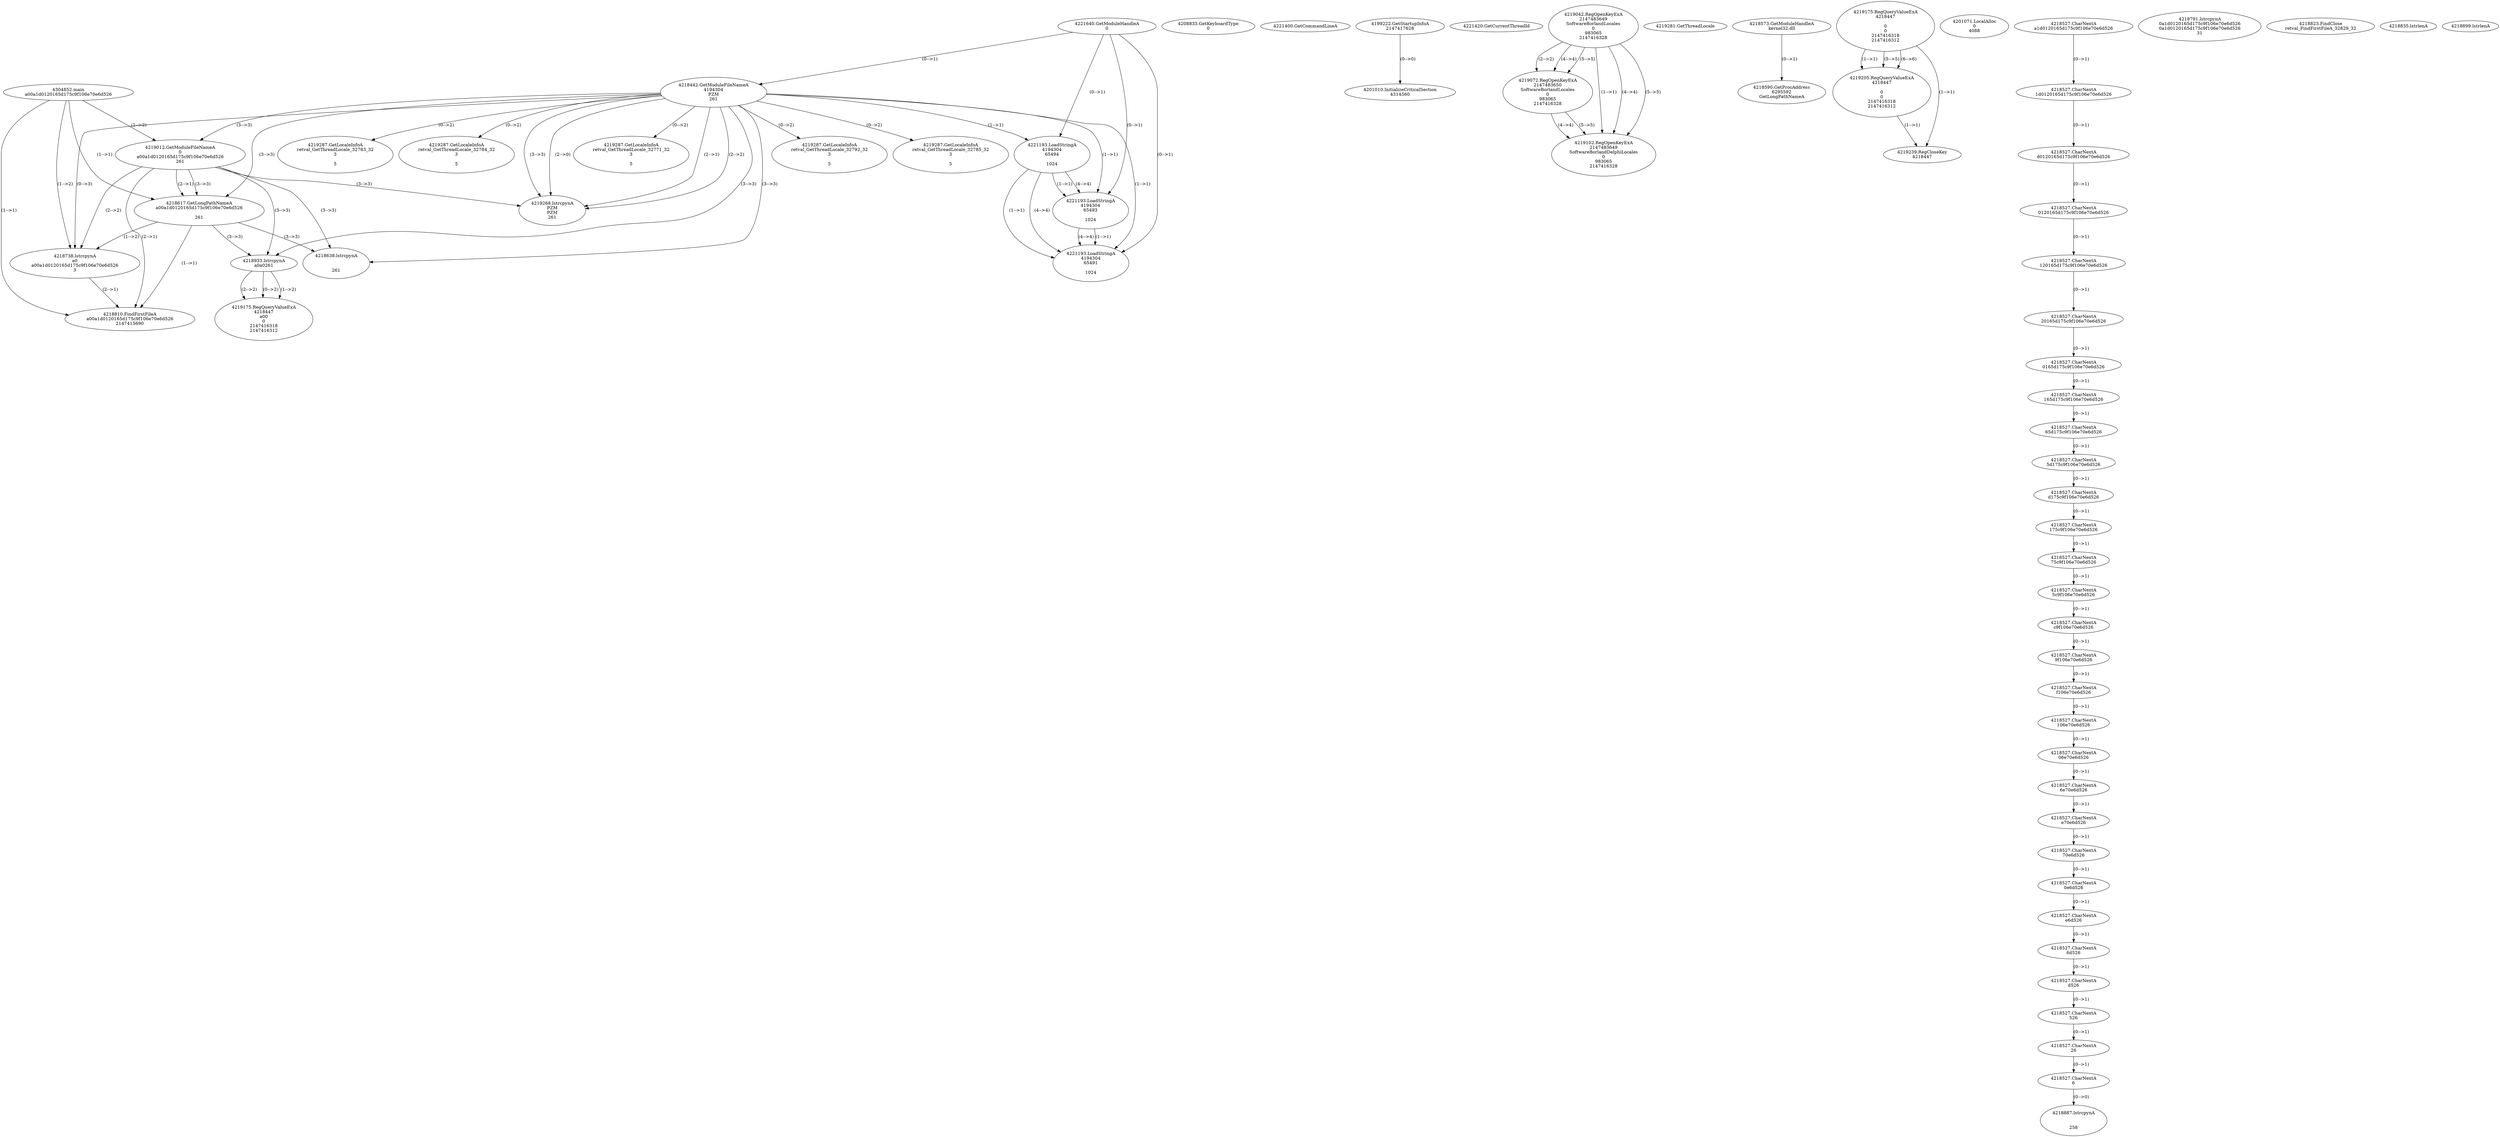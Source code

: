 // Global SCDG with merge call
digraph {
	0 [label="4304852.main
a00a1d0120165d175c9f106e70e6d526"]
	1 [label="4221640.GetModuleHandleA
0"]
	2 [label="4208833.GetKeyboardType
0"]
	3 [label="4221400.GetCommandLineA
"]
	4 [label="4199222.GetStartupInfoA
2147417628"]
	5 [label="4221420.GetCurrentThreadId
"]
	6 [label="4218442.GetModuleFileNameA
4194304
PZM
261"]
	1 -> 6 [label="(0-->1)"]
	7 [label="4219012.GetModuleFileNameA
0
a00a1d0120165d175c9f106e70e6d526
261"]
	0 -> 7 [label="(1-->2)"]
	6 -> 7 [label="(3-->3)"]
	8 [label="4219042.RegOpenKeyExA
2147483649
Software\Borland\Locales
0
983065
2147416328"]
	9 [label="4219072.RegOpenKeyExA
2147483650
Software\Borland\Locales
0
983065
2147416328"]
	8 -> 9 [label="(2-->2)"]
	8 -> 9 [label="(4-->4)"]
	8 -> 9 [label="(5-->5)"]
	10 [label="4219102.RegOpenKeyExA
2147483649
Software\Borland\Delphi\Locales
0
983065
2147416328"]
	8 -> 10 [label="(1-->1)"]
	8 -> 10 [label="(4-->4)"]
	9 -> 10 [label="(4-->4)"]
	8 -> 10 [label="(5-->5)"]
	9 -> 10 [label="(5-->5)"]
	11 [label="4219268.lstrcpynA
PZM
PZM
261"]
	6 -> 11 [label="(2-->1)"]
	6 -> 11 [label="(2-->2)"]
	6 -> 11 [label="(3-->3)"]
	7 -> 11 [label="(3-->3)"]
	6 -> 11 [label="(2-->0)"]
	12 [label="4219281.GetThreadLocale
"]
	13 [label="4219287.GetLocaleInfoA
retval_GetThreadLocale_32771_32
3

5"]
	6 -> 13 [label="(0-->2)"]
	14 [label="4221193.LoadStringA
4194304
65494

1024"]
	1 -> 14 [label="(0-->1)"]
	6 -> 14 [label="(1-->1)"]
	15 [label="4218573.GetModuleHandleA
kernel32.dll"]
	16 [label="4218590.GetProcAddress
6295592
GetLongPathNameA"]
	15 -> 16 [label="(0-->1)"]
	17 [label="4218617.GetLongPathNameA
a00a1d0120165d175c9f106e70e6d526

261"]
	0 -> 17 [label="(1-->1)"]
	7 -> 17 [label="(2-->1)"]
	6 -> 17 [label="(3-->3)"]
	7 -> 17 [label="(3-->3)"]
	18 [label="4218638.lstrcpynA


261"]
	6 -> 18 [label="(3-->3)"]
	7 -> 18 [label="(3-->3)"]
	17 -> 18 [label="(3-->3)"]
	19 [label="4219175.RegQueryValueExA
4218447

0
0
2147416318
2147416312"]
	20 [label="4219205.RegQueryValueExA
4218447

0
0
2147416318
2147416312"]
	19 -> 20 [label="(1-->1)"]
	19 -> 20 [label="(5-->5)"]
	19 -> 20 [label="(6-->6)"]
	21 [label="4219239.RegCloseKey
4218447"]
	19 -> 21 [label="(1-->1)"]
	20 -> 21 [label="(1-->1)"]
	22 [label="4219287.GetLocaleInfoA
retval_GetThreadLocale_32792_32
3

5"]
	6 -> 22 [label="(0-->2)"]
	23 [label="4221193.LoadStringA
4194304
65493

1024"]
	1 -> 23 [label="(0-->1)"]
	6 -> 23 [label="(1-->1)"]
	14 -> 23 [label="(1-->1)"]
	14 -> 23 [label="(4-->4)"]
	24 [label="4201010.InitializeCriticalSection
4314560"]
	4 -> 24 [label="(0-->0)"]
	25 [label="4201071.LocalAlloc
0
4088"]
	26 [label="4219287.GetLocaleInfoA
retval_GetThreadLocale_32785_32
3

5"]
	6 -> 26 [label="(0-->2)"]
	27 [label="4221193.LoadStringA
4194304
65491

1024"]
	1 -> 27 [label="(0-->1)"]
	6 -> 27 [label="(1-->1)"]
	14 -> 27 [label="(1-->1)"]
	23 -> 27 [label="(1-->1)"]
	14 -> 27 [label="(4-->4)"]
	23 -> 27 [label="(4-->4)"]
	28 [label="4218738.lstrcpynA
a0
a00a1d0120165d175c9f106e70e6d526
3"]
	0 -> 28 [label="(1-->2)"]
	7 -> 28 [label="(2-->2)"]
	17 -> 28 [label="(1-->2)"]
	6 -> 28 [label="(0-->3)"]
	29 [label="4218527.CharNextA
a1d0120165d175c9f106e70e6d526"]
	30 [label="4218527.CharNextA
1d0120165d175c9f106e70e6d526"]
	29 -> 30 [label="(0-->1)"]
	31 [label="4218527.CharNextA
d0120165d175c9f106e70e6d526"]
	30 -> 31 [label="(0-->1)"]
	32 [label="4218527.CharNextA
0120165d175c9f106e70e6d526"]
	31 -> 32 [label="(0-->1)"]
	33 [label="4218527.CharNextA
120165d175c9f106e70e6d526"]
	32 -> 33 [label="(0-->1)"]
	34 [label="4218527.CharNextA
20165d175c9f106e70e6d526"]
	33 -> 34 [label="(0-->1)"]
	35 [label="4218527.CharNextA
0165d175c9f106e70e6d526"]
	34 -> 35 [label="(0-->1)"]
	36 [label="4218527.CharNextA
165d175c9f106e70e6d526"]
	35 -> 36 [label="(0-->1)"]
	37 [label="4218527.CharNextA
65d175c9f106e70e6d526"]
	36 -> 37 [label="(0-->1)"]
	38 [label="4218527.CharNextA
5d175c9f106e70e6d526"]
	37 -> 38 [label="(0-->1)"]
	39 [label="4218527.CharNextA
d175c9f106e70e6d526"]
	38 -> 39 [label="(0-->1)"]
	40 [label="4218527.CharNextA
175c9f106e70e6d526"]
	39 -> 40 [label="(0-->1)"]
	41 [label="4218527.CharNextA
75c9f106e70e6d526"]
	40 -> 41 [label="(0-->1)"]
	42 [label="4218527.CharNextA
5c9f106e70e6d526"]
	41 -> 42 [label="(0-->1)"]
	43 [label="4218527.CharNextA
c9f106e70e6d526"]
	42 -> 43 [label="(0-->1)"]
	44 [label="4218527.CharNextA
9f106e70e6d526"]
	43 -> 44 [label="(0-->1)"]
	45 [label="4218527.CharNextA
f106e70e6d526"]
	44 -> 45 [label="(0-->1)"]
	46 [label="4218527.CharNextA
106e70e6d526"]
	45 -> 46 [label="(0-->1)"]
	47 [label="4218527.CharNextA
06e70e6d526"]
	46 -> 47 [label="(0-->1)"]
	48 [label="4218527.CharNextA
6e70e6d526"]
	47 -> 48 [label="(0-->1)"]
	49 [label="4218527.CharNextA
e70e6d526"]
	48 -> 49 [label="(0-->1)"]
	50 [label="4218527.CharNextA
70e6d526"]
	49 -> 50 [label="(0-->1)"]
	51 [label="4218527.CharNextA
0e6d526"]
	50 -> 51 [label="(0-->1)"]
	52 [label="4218527.CharNextA
e6d526"]
	51 -> 52 [label="(0-->1)"]
	53 [label="4218527.CharNextA
6d526"]
	52 -> 53 [label="(0-->1)"]
	54 [label="4218527.CharNextA
d526"]
	53 -> 54 [label="(0-->1)"]
	55 [label="4218527.CharNextA
526"]
	54 -> 55 [label="(0-->1)"]
	56 [label="4218527.CharNextA
26"]
	55 -> 56 [label="(0-->1)"]
	57 [label="4218527.CharNextA
6"]
	56 -> 57 [label="(0-->1)"]
	58 [label="4218791.lstrcpynA
0a1d0120165d175c9f106e70e6d526
0a1d0120165d175c9f106e70e6d526
31"]
	59 [label="4218810.FindFirstFileA
a00a1d0120165d175c9f106e70e6d526
2147415690"]
	0 -> 59 [label="(1-->1)"]
	7 -> 59 [label="(2-->1)"]
	17 -> 59 [label="(1-->1)"]
	28 -> 59 [label="(2-->1)"]
	60 [label="4218823.FindClose
retval_FindFirstFileA_32829_32"]
	61 [label="4218835.lstrlenA
"]
	62 [label="4218887.lstrcpynA


258"]
	57 -> 62 [label="(0-->0)"]
	63 [label="4218899.lstrlenA
"]
	64 [label="4218933.lstrcpynA
a0\
a0\
261"]
	6 -> 64 [label="(3-->3)"]
	7 -> 64 [label="(3-->3)"]
	17 -> 64 [label="(3-->3)"]
	65 [label="4219175.RegQueryValueExA
4218447
a0\
0
0
2147416318
2147416312"]
	64 -> 65 [label="(1-->2)"]
	64 -> 65 [label="(2-->2)"]
	64 -> 65 [label="(0-->2)"]
	66 [label="4219287.GetLocaleInfoA
retval_GetThreadLocale_32783_32
3

5"]
	6 -> 66 [label="(0-->2)"]
	67 [label="4219287.GetLocaleInfoA
retval_GetThreadLocale_32784_32
3

5"]
	6 -> 67 [label="(0-->2)"]
}
